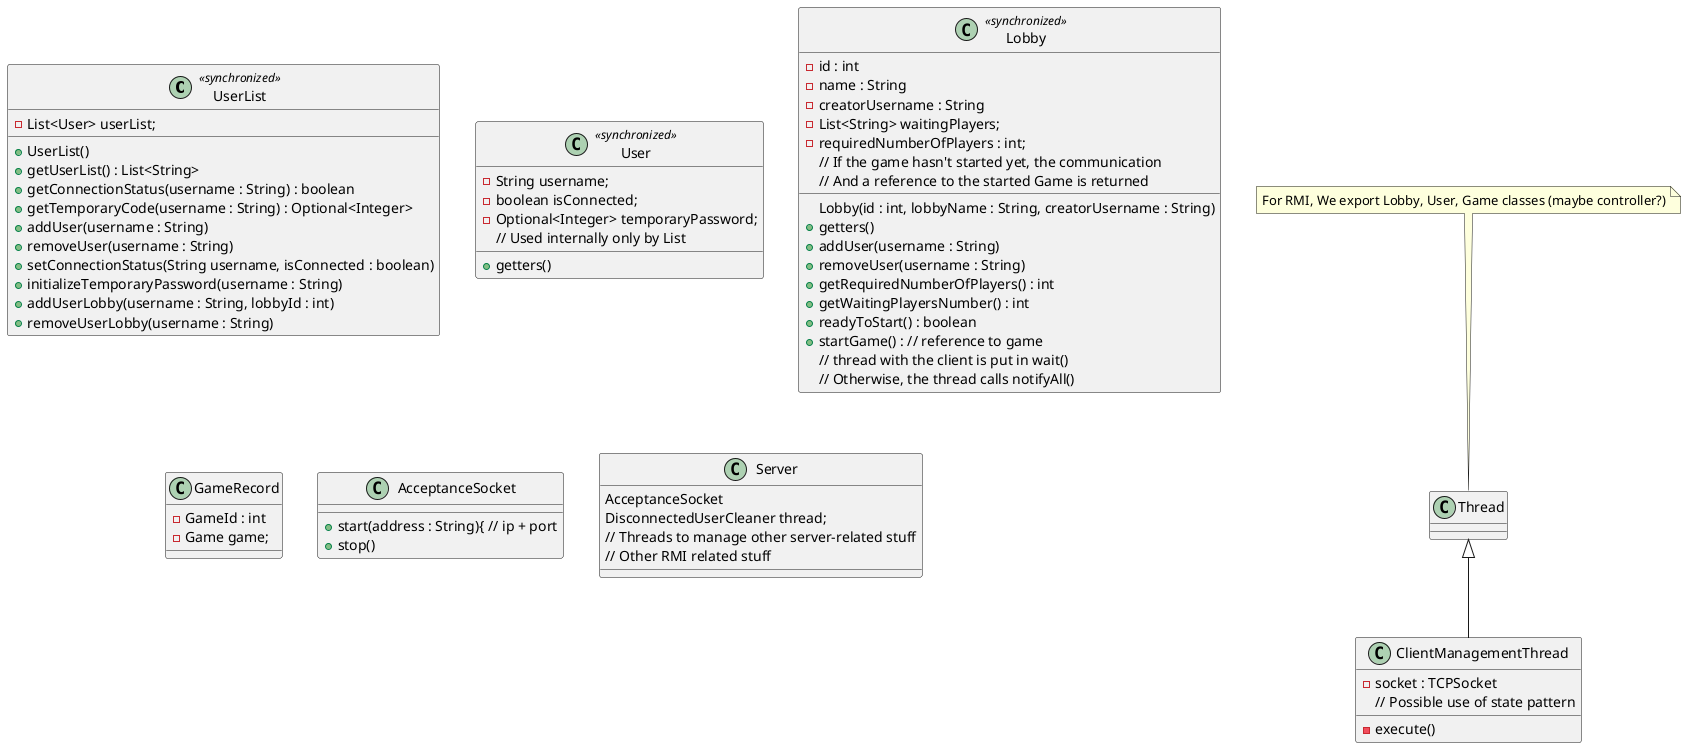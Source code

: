 @startuml

' Maybe just use a synchronized list
class UserList <<synchronized>> {
    - List<User> userList;
    + UserList()
    + getUserList() : List<String>
    + getConnectionStatus(username : String) : boolean
    + getTemporaryCode(username : String) : Optional<Integer>
    + addUser(username : String)
    + removeUser(username : String)
    + setConnectionStatus(String username, isConnected : boolean)
    + initializeTemporaryPassword(username : String)
    + addUserLobby(username : String, lobbyId : int)
    + removeUserLobby(username : String)
}

class User <<synchronized>> {
    - String username;
    - boolean isConnected;
    ' May be changed to ENUM later
    - Optional<Integer> temporaryPassword;
    + getters()
    // Used internally only by List
}

' Maybe add a LobbyList class, if necessary
class Lobby <<synchronized>> {
    - id : int
    - name : String
    - creatorUsername : String
    - List<String> waitingPlayers;
    - requiredNumberOfPlayers : int;
    Lobby(id : int, lobbyName : String, creatorUsername : String)
    + getters()
    + addUser(username : String)
    + removeUser(username : String)
    + getRequiredNumberOfPlayers() : int
    + getWaitingPlayersNumber() : int
    + readyToStart() : boolean
    + startGame() : // reference to game
    // If the game hasn't started yet, the communication
    // thread with the client is put in wait()
    // Otherwise, the thread calls notifyAll()
    // And a reference to the started Game is returned
}

class GameRecord {
    'List<String> users;
    - GameId : int
    - Game game;
}


class AcceptanceSocket {
    + start(address : String){ // ip + port
    + stop()
}

class ClientManagementThread extends Thread {
    - socket : TCPSocket
    - execute()
    // Possible use of state pattern
}
note top: For RMI, We export Lobby, User, Game classes (maybe controller?)

class Server {
    AcceptanceSocket
    DisconnectedUserCleaner thread;
    // Threads to manage other server-related stuff
    // Other RMI related stuff
}

@enduml